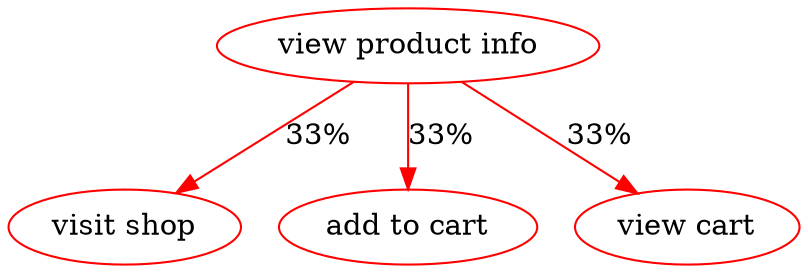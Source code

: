 digraph {
	"view product info" [label="view product info" color=red shape=oval]
	"visit shop" [label="visit shop" color=red shape=oval]
	"view product info" -> "visit shop" [label="33%" color=red shape=oval]
	"add to cart" [label="add to cart" color=red shape=oval]
	"view product info" -> "add to cart" [label="33%" color=red shape=oval]
	"view cart" [label="view cart" color=red shape=oval]
	"view product info" -> "view cart" [label="33%" color=red shape=oval]
}
